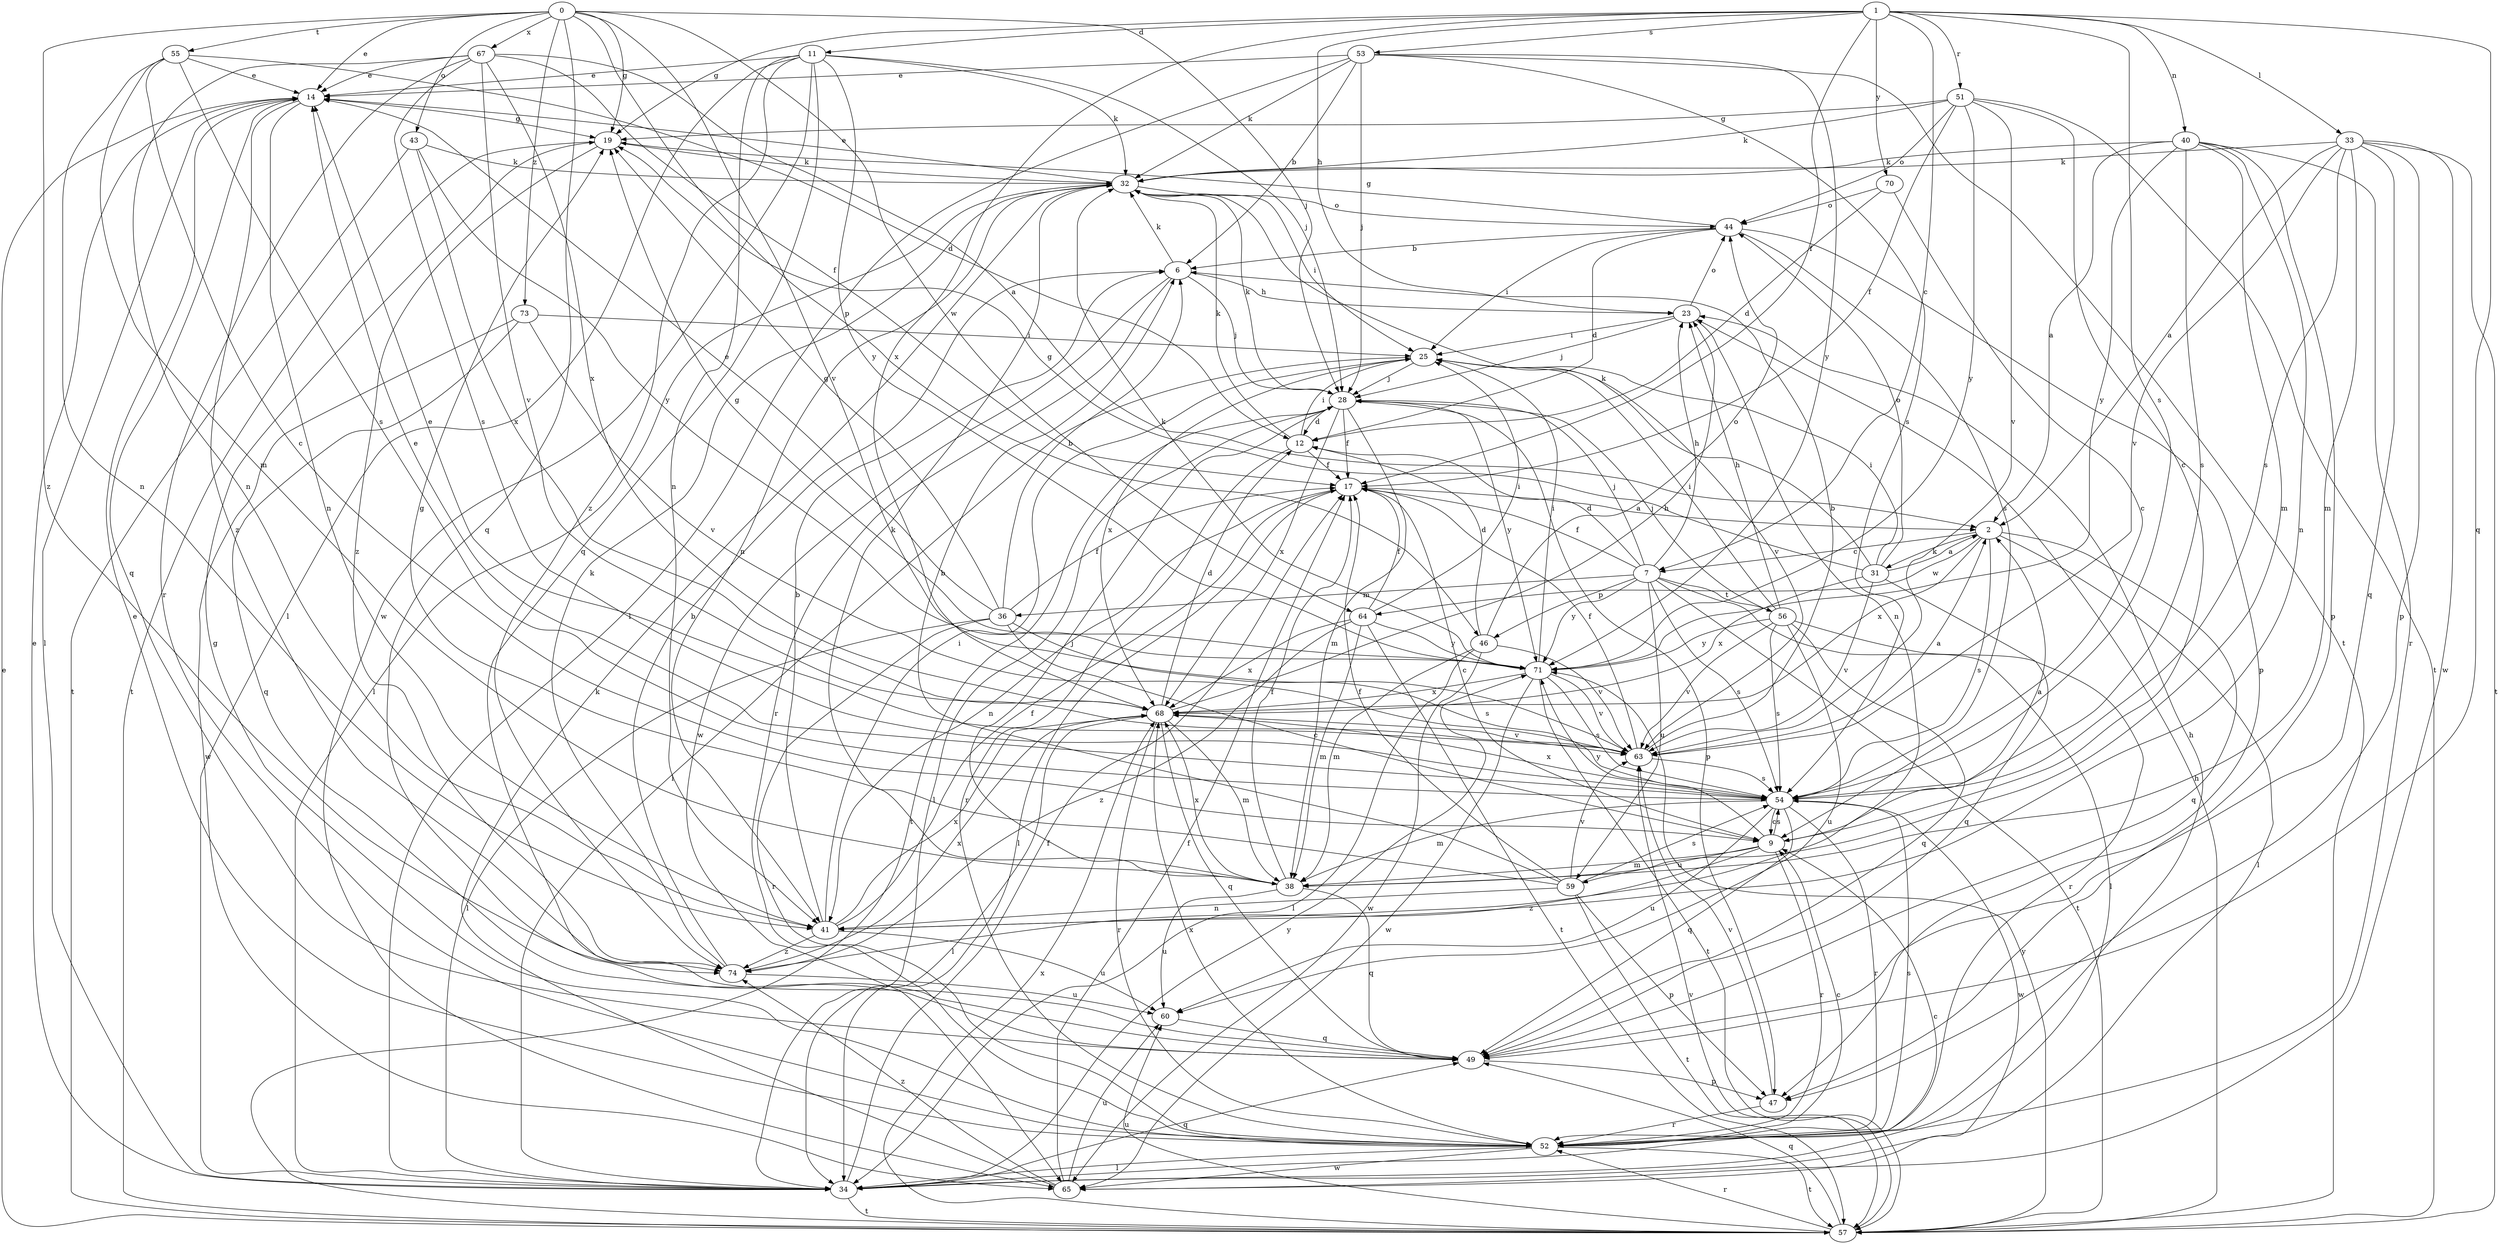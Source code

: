 strict digraph  {
0;
1;
2;
6;
7;
9;
11;
12;
14;
17;
19;
23;
25;
28;
31;
32;
33;
34;
36;
38;
40;
41;
43;
44;
46;
47;
49;
51;
52;
53;
54;
55;
56;
57;
59;
60;
63;
64;
65;
67;
68;
70;
71;
73;
74;
0 -> 14  [label=e];
0 -> 19  [label=g];
0 -> 28  [label=j];
0 -> 43  [label=o];
0 -> 46  [label=p];
0 -> 49  [label=q];
0 -> 55  [label=t];
0 -> 63  [label=v];
0 -> 64  [label=w];
0 -> 67  [label=x];
0 -> 73  [label=z];
0 -> 74  [label=z];
1 -> 7  [label=c];
1 -> 11  [label=d];
1 -> 17  [label=f];
1 -> 19  [label=g];
1 -> 23  [label=h];
1 -> 33  [label=l];
1 -> 40  [label=n];
1 -> 49  [label=q];
1 -> 51  [label=r];
1 -> 53  [label=s];
1 -> 54  [label=s];
1 -> 68  [label=x];
1 -> 70  [label=y];
2 -> 7  [label=c];
2 -> 31  [label=k];
2 -> 34  [label=l];
2 -> 49  [label=q];
2 -> 54  [label=s];
2 -> 64  [label=w];
2 -> 68  [label=x];
6 -> 23  [label=h];
6 -> 28  [label=j];
6 -> 32  [label=k];
6 -> 52  [label=r];
6 -> 65  [label=w];
7 -> 12  [label=d];
7 -> 17  [label=f];
7 -> 23  [label=h];
7 -> 28  [label=j];
7 -> 34  [label=l];
7 -> 36  [label=m];
7 -> 46  [label=p];
7 -> 54  [label=s];
7 -> 56  [label=t];
7 -> 57  [label=t];
7 -> 59  [label=u];
7 -> 71  [label=y];
9 -> 2  [label=a];
9 -> 38  [label=m];
9 -> 52  [label=r];
9 -> 54  [label=s];
9 -> 59  [label=u];
9 -> 71  [label=y];
9 -> 74  [label=z];
11 -> 14  [label=e];
11 -> 28  [label=j];
11 -> 32  [label=k];
11 -> 34  [label=l];
11 -> 41  [label=n];
11 -> 49  [label=q];
11 -> 65  [label=w];
11 -> 71  [label=y];
11 -> 74  [label=z];
12 -> 17  [label=f];
12 -> 25  [label=i];
12 -> 32  [label=k];
12 -> 52  [label=r];
14 -> 19  [label=g];
14 -> 34  [label=l];
14 -> 41  [label=n];
14 -> 49  [label=q];
14 -> 74  [label=z];
17 -> 2  [label=a];
17 -> 9  [label=c];
17 -> 34  [label=l];
17 -> 41  [label=n];
19 -> 32  [label=k];
19 -> 57  [label=t];
19 -> 74  [label=z];
23 -> 25  [label=i];
23 -> 28  [label=j];
23 -> 41  [label=n];
23 -> 44  [label=o];
25 -> 28  [label=j];
25 -> 34  [label=l];
25 -> 63  [label=v];
25 -> 68  [label=x];
28 -> 12  [label=d];
28 -> 17  [label=f];
28 -> 32  [label=k];
28 -> 34  [label=l];
28 -> 38  [label=m];
28 -> 47  [label=p];
28 -> 57  [label=t];
28 -> 68  [label=x];
28 -> 71  [label=y];
31 -> 2  [label=a];
31 -> 19  [label=g];
31 -> 25  [label=i];
31 -> 32  [label=k];
31 -> 44  [label=o];
31 -> 49  [label=q];
31 -> 63  [label=v];
31 -> 68  [label=x];
32 -> 14  [label=e];
32 -> 25  [label=i];
32 -> 34  [label=l];
32 -> 41  [label=n];
32 -> 44  [label=o];
33 -> 2  [label=a];
33 -> 32  [label=k];
33 -> 38  [label=m];
33 -> 47  [label=p];
33 -> 49  [label=q];
33 -> 54  [label=s];
33 -> 57  [label=t];
33 -> 63  [label=v];
33 -> 65  [label=w];
34 -> 9  [label=c];
34 -> 14  [label=e];
34 -> 17  [label=f];
34 -> 49  [label=q];
34 -> 57  [label=t];
34 -> 71  [label=y];
36 -> 6  [label=b];
36 -> 9  [label=c];
36 -> 14  [label=e];
36 -> 17  [label=f];
36 -> 19  [label=g];
36 -> 34  [label=l];
36 -> 52  [label=r];
36 -> 54  [label=s];
38 -> 17  [label=f];
38 -> 19  [label=g];
38 -> 28  [label=j];
38 -> 49  [label=q];
38 -> 60  [label=u];
38 -> 68  [label=x];
40 -> 2  [label=a];
40 -> 32  [label=k];
40 -> 38  [label=m];
40 -> 41  [label=n];
40 -> 47  [label=p];
40 -> 52  [label=r];
40 -> 54  [label=s];
40 -> 71  [label=y];
41 -> 6  [label=b];
41 -> 17  [label=f];
41 -> 25  [label=i];
41 -> 60  [label=u];
41 -> 68  [label=x];
41 -> 74  [label=z];
43 -> 32  [label=k];
43 -> 57  [label=t];
43 -> 68  [label=x];
43 -> 71  [label=y];
44 -> 6  [label=b];
44 -> 12  [label=d];
44 -> 19  [label=g];
44 -> 25  [label=i];
44 -> 47  [label=p];
44 -> 54  [label=s];
46 -> 12  [label=d];
46 -> 34  [label=l];
46 -> 38  [label=m];
46 -> 44  [label=o];
46 -> 63  [label=v];
46 -> 65  [label=w];
47 -> 52  [label=r];
47 -> 63  [label=v];
49 -> 47  [label=p];
51 -> 9  [label=c];
51 -> 17  [label=f];
51 -> 19  [label=g];
51 -> 32  [label=k];
51 -> 44  [label=o];
51 -> 57  [label=t];
51 -> 63  [label=v];
51 -> 71  [label=y];
52 -> 9  [label=c];
52 -> 14  [label=e];
52 -> 19  [label=g];
52 -> 23  [label=h];
52 -> 34  [label=l];
52 -> 54  [label=s];
52 -> 57  [label=t];
52 -> 65  [label=w];
52 -> 68  [label=x];
53 -> 6  [label=b];
53 -> 14  [label=e];
53 -> 28  [label=j];
53 -> 32  [label=k];
53 -> 34  [label=l];
53 -> 54  [label=s];
53 -> 57  [label=t];
53 -> 71  [label=y];
54 -> 9  [label=c];
54 -> 14  [label=e];
54 -> 38  [label=m];
54 -> 49  [label=q];
54 -> 52  [label=r];
54 -> 60  [label=u];
54 -> 65  [label=w];
54 -> 68  [label=x];
55 -> 9  [label=c];
55 -> 12  [label=d];
55 -> 14  [label=e];
55 -> 38  [label=m];
55 -> 41  [label=n];
55 -> 54  [label=s];
56 -> 23  [label=h];
56 -> 25  [label=i];
56 -> 28  [label=j];
56 -> 49  [label=q];
56 -> 52  [label=r];
56 -> 54  [label=s];
56 -> 60  [label=u];
56 -> 63  [label=v];
56 -> 71  [label=y];
57 -> 14  [label=e];
57 -> 23  [label=h];
57 -> 49  [label=q];
57 -> 52  [label=r];
57 -> 60  [label=u];
57 -> 63  [label=v];
57 -> 68  [label=x];
57 -> 71  [label=y];
59 -> 6  [label=b];
59 -> 17  [label=f];
59 -> 32  [label=k];
59 -> 41  [label=n];
59 -> 47  [label=p];
59 -> 54  [label=s];
59 -> 57  [label=t];
59 -> 63  [label=v];
60 -> 49  [label=q];
63 -> 2  [label=a];
63 -> 6  [label=b];
63 -> 14  [label=e];
63 -> 17  [label=f];
63 -> 54  [label=s];
64 -> 17  [label=f];
64 -> 25  [label=i];
64 -> 38  [label=m];
64 -> 57  [label=t];
64 -> 68  [label=x];
64 -> 71  [label=y];
64 -> 74  [label=z];
65 -> 17  [label=f];
65 -> 32  [label=k];
65 -> 60  [label=u];
65 -> 74  [label=z];
67 -> 2  [label=a];
67 -> 14  [label=e];
67 -> 17  [label=f];
67 -> 41  [label=n];
67 -> 52  [label=r];
67 -> 54  [label=s];
67 -> 63  [label=v];
67 -> 68  [label=x];
68 -> 12  [label=d];
68 -> 23  [label=h];
68 -> 34  [label=l];
68 -> 38  [label=m];
68 -> 49  [label=q];
68 -> 52  [label=r];
68 -> 63  [label=v];
70 -> 9  [label=c];
70 -> 12  [label=d];
70 -> 44  [label=o];
71 -> 19  [label=g];
71 -> 25  [label=i];
71 -> 32  [label=k];
71 -> 54  [label=s];
71 -> 57  [label=t];
71 -> 63  [label=v];
71 -> 65  [label=w];
71 -> 68  [label=x];
73 -> 25  [label=i];
73 -> 49  [label=q];
73 -> 63  [label=v];
73 -> 65  [label=w];
74 -> 6  [label=b];
74 -> 32  [label=k];
74 -> 60  [label=u];
74 -> 68  [label=x];
}
